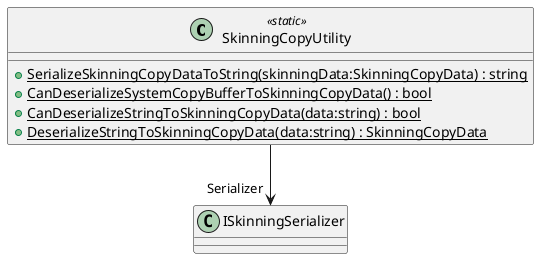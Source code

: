@startuml
class SkinningCopyUtility <<static>> {
    + {static} SerializeSkinningCopyDataToString(skinningData:SkinningCopyData) : string
    + {static} CanDeserializeSystemCopyBufferToSkinningCopyData() : bool
    + {static} CanDeserializeStringToSkinningCopyData(data:string) : bool
    + {static} DeserializeStringToSkinningCopyData(data:string) : SkinningCopyData
}
SkinningCopyUtility --> "Serializer" ISkinningSerializer
@enduml
